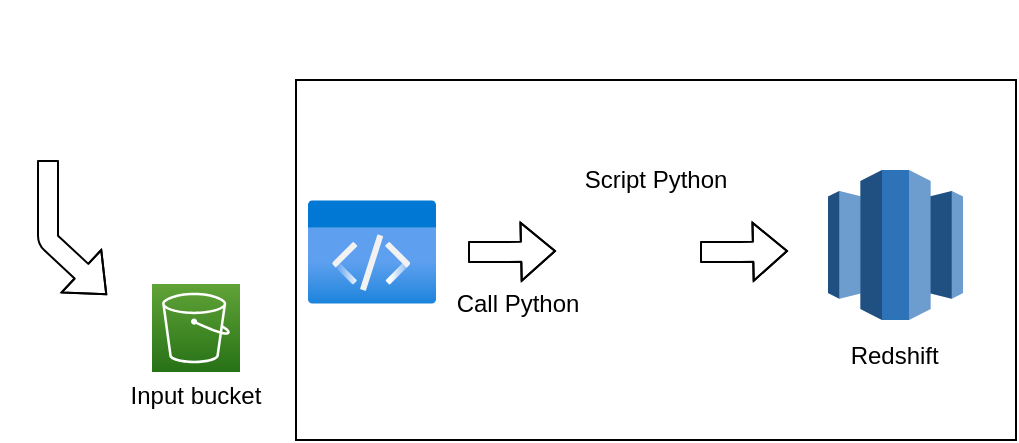 <mxfile version="14.7.3" type="github"><diagram id="bYDf8NFbfgiLht2ffsEJ" name="Page-1"><mxGraphModel dx="868" dy="450" grid="1" gridSize="10" guides="1" tooltips="1" connect="1" arrows="1" fold="1" page="1" pageScale="1" pageWidth="827" pageHeight="1169" math="0" shadow="0"><root><mxCell id="0"/><mxCell id="1" parent="0"/><mxCell id="fEuC3DE_4_rnTx90Jm7K-12" value="" style="rounded=0;whiteSpace=wrap;html=1;shadow=0;" vertex="1" parent="1"><mxGeometry x="234" y="60" width="360" height="180" as="geometry"/></mxCell><mxCell id="fEuC3DE_4_rnTx90Jm7K-1" value="" style="points=[[0,0,0],[0.25,0,0],[0.5,0,0],[0.75,0,0],[1,0,0],[0,1,0],[0.25,1,0],[0.5,1,0],[0.75,1,0],[1,1,0],[0,0.25,0],[0,0.5,0],[0,0.75,0],[1,0.25,0],[1,0.5,0],[1,0.75,0]];outlineConnect=0;fontColor=#232F3E;gradientColor=#60A337;gradientDirection=north;fillColor=#277116;strokeColor=#ffffff;dashed=0;verticalLabelPosition=bottom;verticalAlign=top;align=center;html=1;fontSize=12;fontStyle=0;aspect=fixed;shape=mxgraph.aws4.resourceIcon;resIcon=mxgraph.aws4.s3;" vertex="1" parent="1"><mxGeometry x="162" y="162" width="44" height="44" as="geometry"/></mxCell><mxCell id="fEuC3DE_4_rnTx90Jm7K-2" value="" style="shape=image;html=1;verticalAlign=top;verticalLabelPosition=bottom;labelBackgroundColor=#ffffff;imageAspect=0;aspect=fixed;image=https://cdn0.iconfinder.com/data/icons/common-file-extensions-audio-documents/24/ext_csv-128.png" vertex="1" parent="1"><mxGeometry x="86" y="52" width="48" height="48" as="geometry"/></mxCell><mxCell id="fEuC3DE_4_rnTx90Jm7K-6" value="" style="shape=image;html=1;verticalAlign=top;verticalLabelPosition=bottom;labelBackgroundColor=#ffffff;imageAspect=0;aspect=fixed;image=https://cdn4.iconfinder.com/data/icons/logos-and-brands/512/267_Python_logo-128.png" vertex="1" parent="1"><mxGeometry x="380" y="120" width="50" height="50" as="geometry"/></mxCell><mxCell id="fEuC3DE_4_rnTx90Jm7K-7" value="" style="outlineConnect=0;dashed=0;verticalLabelPosition=bottom;verticalAlign=top;align=center;html=1;shape=mxgraph.aws3.redshift;fillColor=#2E73B8;gradientColor=none;" vertex="1" parent="1"><mxGeometry x="500" y="105" width="67.5" height="75" as="geometry"/></mxCell><mxCell id="fEuC3DE_4_rnTx90Jm7K-10" value="" style="shape=flexArrow;endArrow=classic;html=1;endWidth=18;endSize=5.32;" edge="1" parent="1"><mxGeometry width="50" height="50" relative="1" as="geometry"><mxPoint x="110" y="100" as="sourcePoint"/><mxPoint x="139.5" y="167.5" as="targetPoint"/><Array as="points"><mxPoint x="110" y="140"/></Array></mxGeometry></mxCell><mxCell id="fEuC3DE_4_rnTx90Jm7K-11" value="" style="shape=flexArrow;endArrow=classic;html=1;endWidth=18;endSize=5.32;" edge="1" parent="1"><mxGeometry width="50" height="50" relative="1" as="geometry"><mxPoint x="436" y="146" as="sourcePoint"/><mxPoint x="480" y="145.5" as="targetPoint"/><Array as="points"><mxPoint x="456" y="146"/></Array></mxGeometry></mxCell><mxCell id="fEuC3DE_4_rnTx90Jm7K-19" value="" style="aspect=fixed;html=1;points=[];align=center;image;fontSize=12;image=img/lib/azure2/general/Code.svg;shadow=0;" vertex="1" parent="1"><mxGeometry x="240" y="120" width="64" height="52" as="geometry"/></mxCell><mxCell id="fEuC3DE_4_rnTx90Jm7K-24" value="" style="shape=flexArrow;endArrow=classic;html=1;endWidth=18;endSize=5.32;" edge="1" parent="1"><mxGeometry width="50" height="50" relative="1" as="geometry"><mxPoint x="320" y="146" as="sourcePoint"/><mxPoint x="364" y="145.5" as="targetPoint"/><Array as="points"><mxPoint x="340" y="146"/></Array></mxGeometry></mxCell><mxCell id="fEuC3DE_4_rnTx90Jm7K-25" value="" style="shape=image;html=1;verticalAlign=top;verticalLabelPosition=bottom;labelBackgroundColor=#ffffff;imageAspect=0;aspect=fixed;image=https://cdn3.iconfinder.com/data/icons/social-media-2169/24/social_media_social_media_logo_docker-128.png;shadow=0;" vertex="1" parent="1"><mxGeometry x="234" y="20" width="70" height="70" as="geometry"/></mxCell><mxCell id="fEuC3DE_4_rnTx90Jm7K-26" value="Call Python" style="text;html=1;strokeColor=none;fillColor=none;align=center;verticalAlign=middle;whiteSpace=wrap;rounded=0;shadow=0;" vertex="1" parent="1"><mxGeometry x="300" y="162" width="90" height="20" as="geometry"/></mxCell><mxCell id="fEuC3DE_4_rnTx90Jm7K-28" value="Script Python" style="text;html=1;strokeColor=none;fillColor=none;align=center;verticalAlign=middle;whiteSpace=wrap;rounded=0;shadow=0;" vertex="1" parent="1"><mxGeometry x="369" y="100" width="90" height="20" as="geometry"/></mxCell><mxCell id="fEuC3DE_4_rnTx90Jm7K-29" value="Redshift&amp;nbsp;" style="text;html=1;strokeColor=none;fillColor=none;align=center;verticalAlign=middle;whiteSpace=wrap;rounded=0;shadow=0;" vertex="1" parent="1"><mxGeometry x="490" y="188" width="90" height="20" as="geometry"/></mxCell><mxCell id="fEuC3DE_4_rnTx90Jm7K-30" value="Input bucket" style="text;html=1;strokeColor=none;fillColor=none;align=center;verticalAlign=middle;whiteSpace=wrap;rounded=0;shadow=0;" vertex="1" parent="1"><mxGeometry x="139" y="208" width="90" height="20" as="geometry"/></mxCell><mxCell id="fEuC3DE_4_rnTx90Jm7K-33" style="edgeStyle=orthogonalEdgeStyle;rounded=0;orthogonalLoop=1;jettySize=auto;html=1;exitX=0.5;exitY=1;exitDx=0;exitDy=0;" edge="1" parent="1" source="fEuC3DE_4_rnTx90Jm7K-29" target="fEuC3DE_4_rnTx90Jm7K-29"><mxGeometry relative="1" as="geometry"/></mxCell></root></mxGraphModel></diagram></mxfile>